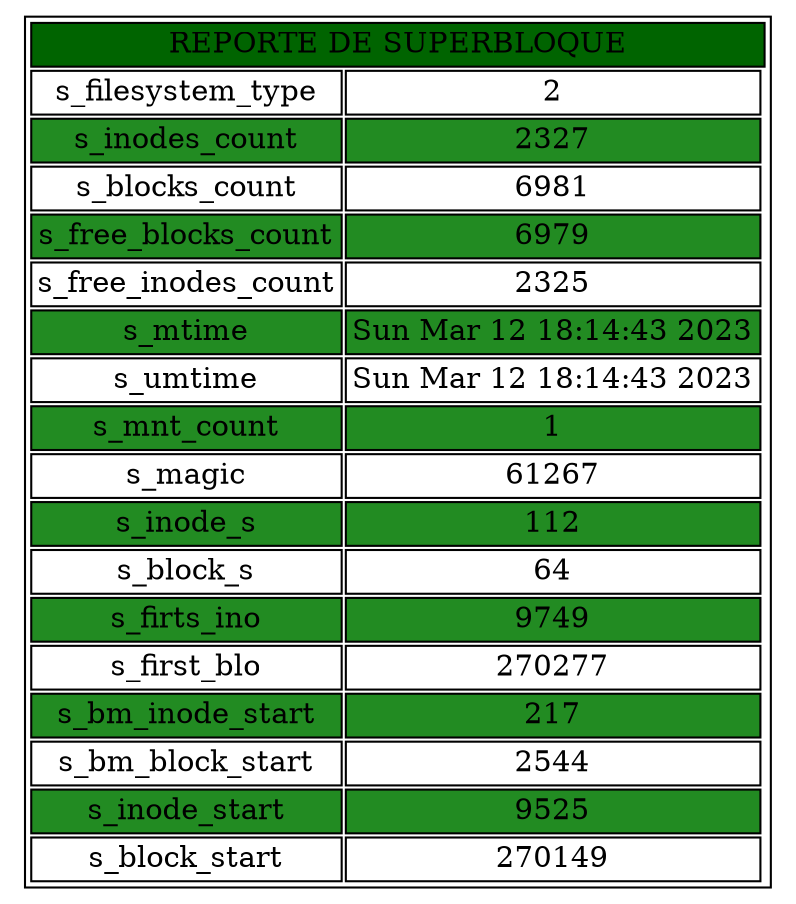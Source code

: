 digraph G {
parent [
shape=plaintext
label=<
<table border='1' cellborder='1'>
<tr><td bgcolor="darkgreen" colspan="3">REPORTE DE SUPERBLOQUE</td></tr>
<tr><td port='fl'>s_filesystem_type</td><td port='siz1'>2</td></tr>
<tr><td bgcolor="forestgreen" port='count'>s_inodes_count</td><td bgcolor="forestgreen" port='siz17'>2327</td></tr>
<tr><td port='bcount'>s_blocks_count</td><td port='siz2'>6981</td></tr>
<tr><td bgcolor="forestgreen" port='freeblocks'>s_free_blocks_count</td><td bgcolor="forestgreen" port='siz16'>6979</td></tr>
<tr><td port='freeinodes'>s_free_inodes_count</td><td port='siz3'>2325</td></tr>
<tr><td bgcolor="forestgreen" port='mounttime'>s_mtime</td><td bgcolor="forestgreen" port='size15'>Sun Mar 12 18:14:43 2023
</td></tr>
<tr><td port='unmounttime'>s_umtime</td><td port='siz4'>Sun Mar 12 18:14:43 2023
</td></tr>
<tr><td bgcolor="forestgreen" port='mountcount'>s_mnt_count</td><td bgcolor="forestgreen" port='siz14'>1</td></tr>
<tr><td port='magic'>s_magic</td><td port='siz5'>61267</td></tr>
<tr><td bgcolor="forestgreen" port='inodes'>s_inode_s</td><td bgcolor="forestgreen" port='siz13'>112</td></tr>
<tr><td port='sblock'>s_block_s</td><td port='siz6'>64</td></tr>
<tr><td bgcolor="forestgreen" port='sfirstino'>s_firts_ino</td><td bgcolor="forestgreen" port='siz12'>9749</td></tr>
<tr><td port='sfirstblo'>s_first_blo</td><td port='siz7'>270277</td></tr>
<tr><td bgcolor="forestgreen" port='bminodes'>s_bm_inode_start</td><td bgcolor="forestgreen" port='siz11'>217</td></tr>
<tr><td port='bmblocks'>s_bm_block_start</td><td port='siz8'>2544</td></tr>
<tr><td bgcolor="forestgreen" port='inodestart'>s_inode_start</td><td bgcolor="forestgreen" port='siz10'>9525</td></tr>
<tr><td port='blockstart'>s_block_start</td><td port='siz9'>270149</td></tr>
</table>
>];
}
